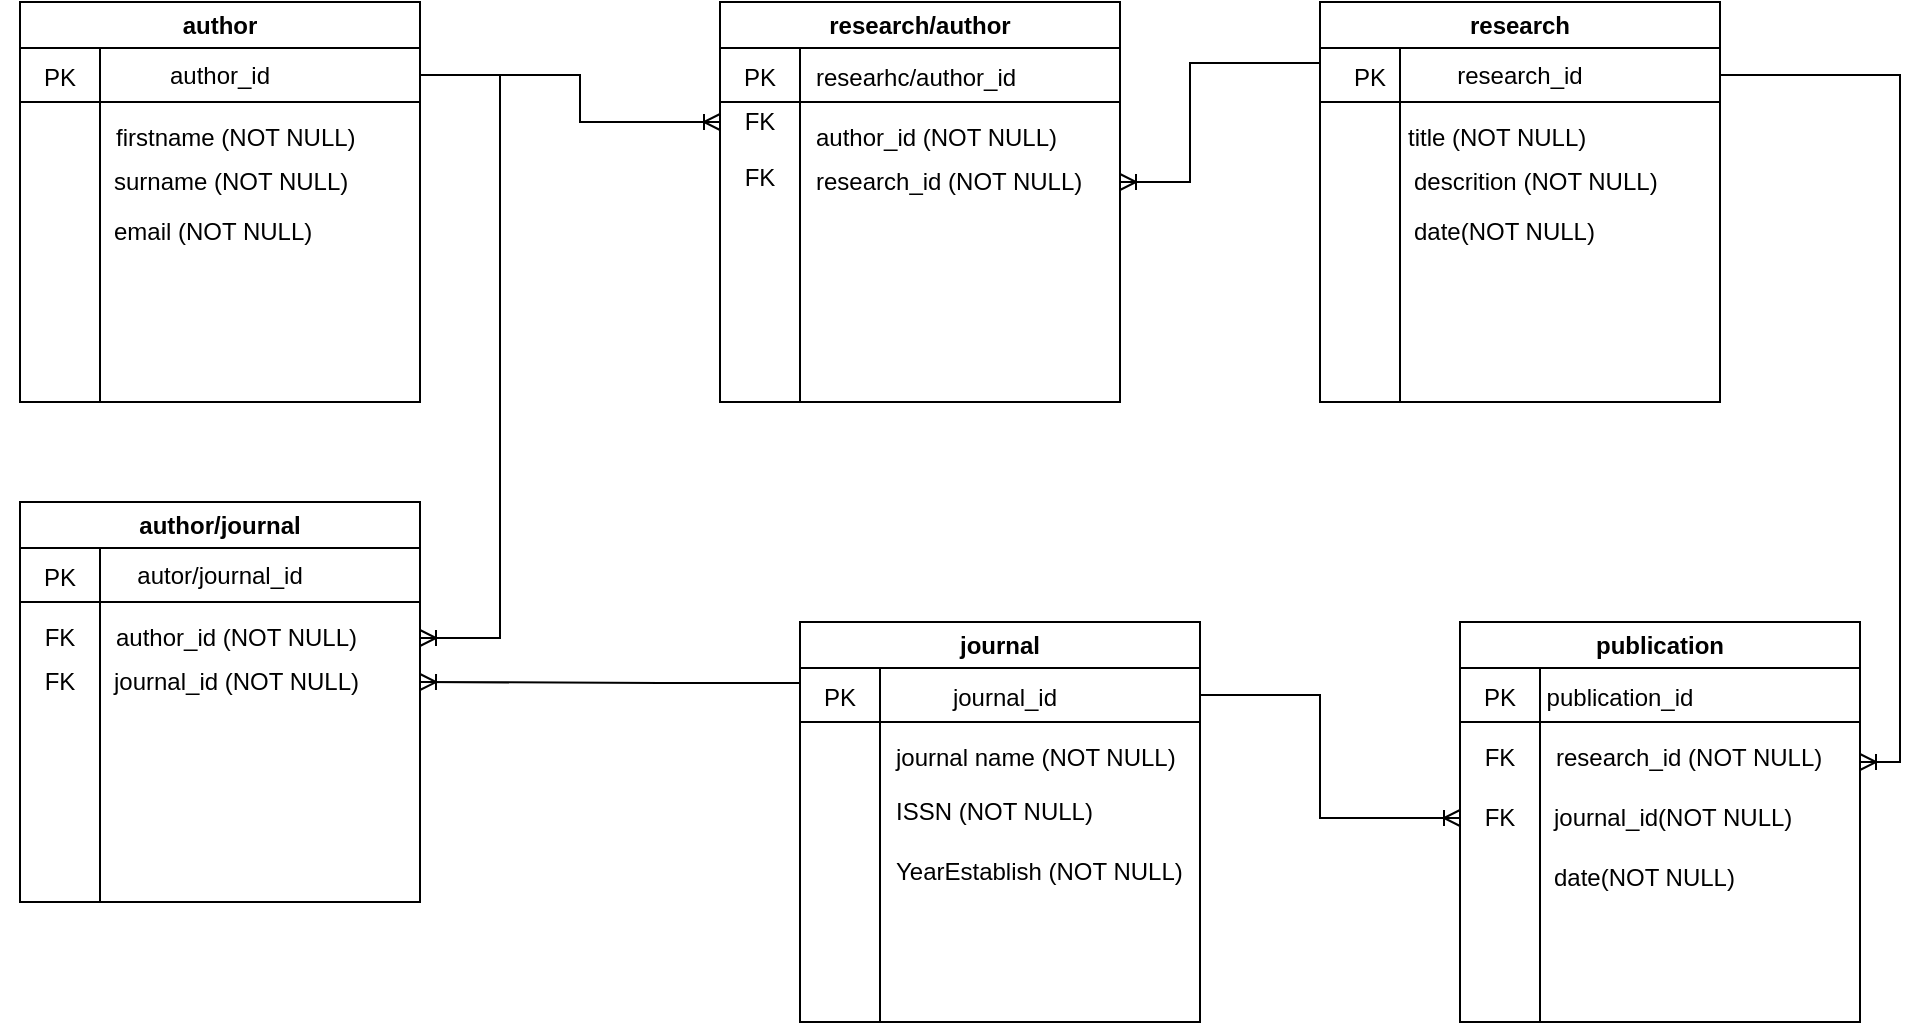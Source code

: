<mxfile version="24.8.2">
  <diagram name="Page-1" id="dSGyD1wzsmgGo0dMCQRR">
    <mxGraphModel dx="1195" dy="692" grid="1" gridSize="10" guides="1" tooltips="1" connect="1" arrows="1" fold="1" page="1" pageScale="1" pageWidth="1169" pageHeight="827" math="0" shadow="0">
      <root>
        <mxCell id="0" />
        <mxCell id="1" parent="0" />
        <mxCell id="rdbbEUeV5dIYCpDkVzWQ-1" value="author" style="swimlane;whiteSpace=wrap;html=1;" parent="1" vertex="1">
          <mxGeometry x="50" y="30" width="200" height="200" as="geometry" />
        </mxCell>
        <mxCell id="LovLC7l2qMn9VrOVw8My-13" value="" style="rounded=0;whiteSpace=wrap;html=1;" parent="rdbbEUeV5dIYCpDkVzWQ-1" vertex="1">
          <mxGeometry y="23" width="40" height="177" as="geometry" />
        </mxCell>
        <mxCell id="LovLC7l2qMn9VrOVw8My-10" value="author_id" style="rounded=0;whiteSpace=wrap;html=1;fillColor=none;" parent="rdbbEUeV5dIYCpDkVzWQ-1" vertex="1">
          <mxGeometry y="23" width="200" height="27" as="geometry" />
        </mxCell>
        <mxCell id="LovLC7l2qMn9VrOVw8My-11" value="PK" style="text;html=1;strokeColor=none;fillColor=none;align=center;verticalAlign=middle;whiteSpace=wrap;rounded=0;" parent="rdbbEUeV5dIYCpDkVzWQ-1" vertex="1">
          <mxGeometry x="-10" y="23" width="60" height="30" as="geometry" />
        </mxCell>
        <mxCell id="LovLC7l2qMn9VrOVw8My-14" value="firstname (NOT NULL)" style="text;html=1;strokeColor=none;fillColor=none;align=left;verticalAlign=middle;whiteSpace=wrap;rounded=0;" parent="rdbbEUeV5dIYCpDkVzWQ-1" vertex="1">
          <mxGeometry x="46" y="53" width="154" height="30" as="geometry" />
        </mxCell>
        <mxCell id="LovLC7l2qMn9VrOVw8My-15" value="surname (NOT NULL)" style="text;html=1;strokeColor=none;fillColor=none;align=left;verticalAlign=middle;whiteSpace=wrap;rounded=0;" parent="rdbbEUeV5dIYCpDkVzWQ-1" vertex="1">
          <mxGeometry x="45" y="75" width="148" height="30" as="geometry" />
        </mxCell>
        <mxCell id="LovLC7l2qMn9VrOVw8My-18" value="email (NOT NULL)" style="text;html=1;strokeColor=none;fillColor=none;align=left;verticalAlign=middle;whiteSpace=wrap;rounded=0;" parent="rdbbEUeV5dIYCpDkVzWQ-1" vertex="1">
          <mxGeometry x="45" y="99.5" width="148" height="30" as="geometry" />
        </mxCell>
        <mxCell id="LovLC7l2qMn9VrOVw8My-32" value="author/journal" style="swimlane;whiteSpace=wrap;html=1;startSize=23;" parent="1" vertex="1">
          <mxGeometry x="50" y="280" width="200" height="200" as="geometry" />
        </mxCell>
        <mxCell id="LovLC7l2qMn9VrOVw8My-33" value="" style="rounded=0;whiteSpace=wrap;html=1;" parent="LovLC7l2qMn9VrOVw8My-32" vertex="1">
          <mxGeometry y="23" width="40" height="177" as="geometry" />
        </mxCell>
        <mxCell id="LovLC7l2qMn9VrOVw8My-34" value="" style="rounded=0;whiteSpace=wrap;html=1;fillColor=none;" parent="LovLC7l2qMn9VrOVw8My-32" vertex="1">
          <mxGeometry y="23" width="200" height="27" as="geometry" />
        </mxCell>
        <mxCell id="LovLC7l2qMn9VrOVw8My-35" value="PK" style="text;html=1;strokeColor=none;fillColor=none;align=center;verticalAlign=middle;whiteSpace=wrap;rounded=0;" parent="LovLC7l2qMn9VrOVw8My-32" vertex="1">
          <mxGeometry x="-10" y="23" width="60" height="30" as="geometry" />
        </mxCell>
        <mxCell id="LovLC7l2qMn9VrOVw8My-36" value="author_id (NOT NULL)" style="text;html=1;strokeColor=none;fillColor=none;align=left;verticalAlign=middle;whiteSpace=wrap;rounded=0;" parent="LovLC7l2qMn9VrOVw8My-32" vertex="1">
          <mxGeometry x="46" y="53" width="154" height="30" as="geometry" />
        </mxCell>
        <mxCell id="LovLC7l2qMn9VrOVw8My-37" value="journal_id (NOT NULL)" style="text;html=1;strokeColor=none;fillColor=none;align=left;verticalAlign=middle;whiteSpace=wrap;rounded=0;" parent="LovLC7l2qMn9VrOVw8My-32" vertex="1">
          <mxGeometry x="45" y="75" width="148" height="30" as="geometry" />
        </mxCell>
        <mxCell id="LovLC7l2qMn9VrOVw8My-41" value="autor/journal_id" style="text;html=1;strokeColor=none;fillColor=none;align=center;verticalAlign=middle;whiteSpace=wrap;rounded=0;" parent="LovLC7l2qMn9VrOVw8My-32" vertex="1">
          <mxGeometry x="70" y="21.5" width="60" height="30" as="geometry" />
        </mxCell>
        <mxCell id="DERjTZmSamUKE-Ba1D91-2" value="FK" style="text;html=1;strokeColor=none;fillColor=none;align=center;verticalAlign=middle;whiteSpace=wrap;rounded=0;" vertex="1" parent="LovLC7l2qMn9VrOVw8My-32">
          <mxGeometry y="53" width="40" height="30" as="geometry" />
        </mxCell>
        <mxCell id="DERjTZmSamUKE-Ba1D91-3" value="FK" style="text;html=1;strokeColor=none;fillColor=none;align=center;verticalAlign=middle;whiteSpace=wrap;rounded=0;" vertex="1" parent="LovLC7l2qMn9VrOVw8My-32">
          <mxGeometry y="75" width="40" height="30" as="geometry" />
        </mxCell>
        <mxCell id="LovLC7l2qMn9VrOVw8My-44" value="" style="fontSize=12;html=1;endArrow=ERoneToMany;rounded=0;edgeStyle=elbowEdgeStyle;exitX=0;exitY=0.25;exitDx=0;exitDy=0;" parent="1" edge="1" source="DERjTZmSamUKE-Ba1D91-9">
          <mxGeometry width="100" height="100" relative="1" as="geometry">
            <mxPoint x="585" y="477" as="sourcePoint" />
            <mxPoint x="600" y="120" as="targetPoint" />
            <Array as="points">
              <mxPoint x="635" y="372" />
            </Array>
          </mxGeometry>
        </mxCell>
        <mxCell id="LovLC7l2qMn9VrOVw8My-45" value="research/author" style="swimlane;whiteSpace=wrap;html=1;startSize=23;" parent="1" vertex="1">
          <mxGeometry x="400" y="30" width="200" height="200" as="geometry" />
        </mxCell>
        <mxCell id="LovLC7l2qMn9VrOVw8My-46" value="" style="rounded=0;whiteSpace=wrap;html=1;" parent="LovLC7l2qMn9VrOVw8My-45" vertex="1">
          <mxGeometry y="23" width="40" height="177" as="geometry" />
        </mxCell>
        <mxCell id="LovLC7l2qMn9VrOVw8My-47" value="" style="rounded=0;whiteSpace=wrap;html=1;fillColor=none;" parent="LovLC7l2qMn9VrOVw8My-45" vertex="1">
          <mxGeometry y="23" width="200" height="27" as="geometry" />
        </mxCell>
        <mxCell id="LovLC7l2qMn9VrOVw8My-48" value="PK" style="text;html=1;strokeColor=none;fillColor=none;align=center;verticalAlign=middle;whiteSpace=wrap;rounded=0;" parent="LovLC7l2qMn9VrOVw8My-45" vertex="1">
          <mxGeometry y="23" width="40" height="30" as="geometry" />
        </mxCell>
        <mxCell id="LovLC7l2qMn9VrOVw8My-49" value="author_id (NOT NULL)" style="text;html=1;strokeColor=none;fillColor=none;align=left;verticalAlign=middle;whiteSpace=wrap;rounded=0;" parent="LovLC7l2qMn9VrOVw8My-45" vertex="1">
          <mxGeometry x="46" y="53" width="134" height="30" as="geometry" />
        </mxCell>
        <mxCell id="LovLC7l2qMn9VrOVw8My-52" value="researhc/author_id" style="text;html=1;strokeColor=none;fillColor=none;align=left;verticalAlign=middle;whiteSpace=wrap;rounded=0;" parent="LovLC7l2qMn9VrOVw8My-45" vertex="1">
          <mxGeometry x="46" y="23" width="60" height="30" as="geometry" />
        </mxCell>
        <mxCell id="LovLC7l2qMn9VrOVw8My-50" value="research_id (NOT NULL)" style="text;html=1;strokeColor=none;fillColor=none;align=left;verticalAlign=middle;whiteSpace=wrap;rounded=0;" parent="LovLC7l2qMn9VrOVw8My-45" vertex="1">
          <mxGeometry x="46" y="75" width="148" height="30" as="geometry" />
        </mxCell>
        <mxCell id="DERjTZmSamUKE-Ba1D91-4" value="FK" style="text;html=1;strokeColor=none;fillColor=none;align=center;verticalAlign=middle;whiteSpace=wrap;rounded=0;" vertex="1" parent="LovLC7l2qMn9VrOVw8My-45">
          <mxGeometry y="45" width="40" height="30" as="geometry" />
        </mxCell>
        <mxCell id="DERjTZmSamUKE-Ba1D91-5" value="FK" style="text;html=1;strokeColor=none;fillColor=none;align=center;verticalAlign=middle;whiteSpace=wrap;rounded=0;" vertex="1" parent="LovLC7l2qMn9VrOVw8My-45">
          <mxGeometry y="75" width="40" height="25" as="geometry" />
        </mxCell>
        <mxCell id="LovLC7l2qMn9VrOVw8My-54" value="" style="edgeStyle=elbowEdgeStyle;fontSize=12;html=1;endArrow=ERoneToMany;rounded=0;entryX=0;entryY=0.5;entryDx=0;entryDy=0;exitX=1;exitY=0.5;exitDx=0;exitDy=0;" parent="1" source="LovLC7l2qMn9VrOVw8My-10" edge="1" target="DERjTZmSamUKE-Ba1D91-4">
          <mxGeometry width="100" height="100" relative="1" as="geometry">
            <mxPoint x="510" y="290" as="sourcePoint" />
            <mxPoint x="330" y="342" as="targetPoint" />
            <Array as="points">
              <mxPoint x="330" y="90" />
              <mxPoint x="450" y="352" />
            </Array>
          </mxGeometry>
        </mxCell>
        <mxCell id="LovLC7l2qMn9VrOVw8My-55" value="publication" style="swimlane;whiteSpace=wrap;html=1;" parent="1" vertex="1">
          <mxGeometry x="770" y="340" width="200" height="200" as="geometry" />
        </mxCell>
        <mxCell id="LovLC7l2qMn9VrOVw8My-56" value="" style="rounded=0;whiteSpace=wrap;html=1;" parent="LovLC7l2qMn9VrOVw8My-55" vertex="1">
          <mxGeometry y="23" width="40" height="177" as="geometry" />
        </mxCell>
        <mxCell id="LovLC7l2qMn9VrOVw8My-57" value="" style="rounded=0;whiteSpace=wrap;html=1;fillColor=none;" parent="LovLC7l2qMn9VrOVw8My-55" vertex="1">
          <mxGeometry y="23" width="200" height="27" as="geometry" />
        </mxCell>
        <mxCell id="LovLC7l2qMn9VrOVw8My-58" value="PK" style="text;html=1;strokeColor=none;fillColor=none;align=center;verticalAlign=middle;whiteSpace=wrap;rounded=0;" parent="LovLC7l2qMn9VrOVw8My-55" vertex="1">
          <mxGeometry x="-10" y="23" width="60" height="30" as="geometry" />
        </mxCell>
        <mxCell id="LovLC7l2qMn9VrOVw8My-59" value="research_id (NOT NULL)" style="text;html=1;strokeColor=none;fillColor=none;align=left;verticalAlign=middle;whiteSpace=wrap;rounded=0;" parent="LovLC7l2qMn9VrOVw8My-55" vertex="1">
          <mxGeometry x="46" y="53" width="144" height="30" as="geometry" />
        </mxCell>
        <mxCell id="LovLC7l2qMn9VrOVw8My-60" value="journal_id(NOT NULL)" style="text;html=1;strokeColor=none;fillColor=none;align=left;verticalAlign=middle;whiteSpace=wrap;rounded=0;" parent="LovLC7l2qMn9VrOVw8My-55" vertex="1">
          <mxGeometry x="45" y="83" width="148" height="30" as="geometry" />
        </mxCell>
        <mxCell id="LovLC7l2qMn9VrOVw8My-62" value="date(NOT NULL)" style="text;html=1;strokeColor=none;fillColor=none;align=left;verticalAlign=middle;whiteSpace=wrap;rounded=0;" parent="LovLC7l2qMn9VrOVw8My-55" vertex="1">
          <mxGeometry x="45" y="113" width="148" height="30" as="geometry" />
        </mxCell>
        <mxCell id="LovLC7l2qMn9VrOVw8My-64" value="FK" style="text;html=1;strokeColor=none;fillColor=none;align=center;verticalAlign=middle;whiteSpace=wrap;rounded=0;" parent="LovLC7l2qMn9VrOVw8My-55" vertex="1">
          <mxGeometry y="53" width="40" height="30" as="geometry" />
        </mxCell>
        <mxCell id="LovLC7l2qMn9VrOVw8My-65" value="publication_id" style="text;html=1;strokeColor=none;fillColor=none;align=center;verticalAlign=middle;whiteSpace=wrap;rounded=0;" parent="LovLC7l2qMn9VrOVw8My-55" vertex="1">
          <mxGeometry x="40" y="23" width="80" height="30" as="geometry" />
        </mxCell>
        <mxCell id="DERjTZmSamUKE-Ba1D91-14" value="FK" style="text;html=1;strokeColor=none;fillColor=none;align=center;verticalAlign=middle;whiteSpace=wrap;rounded=0;" vertex="1" parent="LovLC7l2qMn9VrOVw8My-55">
          <mxGeometry y="83" width="40" height="30" as="geometry" />
        </mxCell>
        <mxCell id="LovLC7l2qMn9VrOVw8My-67" value="journal" style="swimlane;whiteSpace=wrap;html=1;" parent="1" vertex="1">
          <mxGeometry x="440" y="340" width="200" height="200" as="geometry" />
        </mxCell>
        <mxCell id="LovLC7l2qMn9VrOVw8My-68" value="" style="rounded=0;whiteSpace=wrap;html=1;" parent="LovLC7l2qMn9VrOVw8My-67" vertex="1">
          <mxGeometry y="23" width="40" height="177" as="geometry" />
        </mxCell>
        <mxCell id="LovLC7l2qMn9VrOVw8My-69" value="" style="rounded=0;whiteSpace=wrap;html=1;fillColor=none;" parent="LovLC7l2qMn9VrOVw8My-67" vertex="1">
          <mxGeometry y="23" width="200" height="27" as="geometry" />
        </mxCell>
        <mxCell id="LovLC7l2qMn9VrOVw8My-70" value="PK" style="text;html=1;strokeColor=none;fillColor=none;align=center;verticalAlign=middle;whiteSpace=wrap;rounded=0;" parent="LovLC7l2qMn9VrOVw8My-67" vertex="1">
          <mxGeometry y="23" width="40" height="30" as="geometry" />
        </mxCell>
        <mxCell id="LovLC7l2qMn9VrOVw8My-71" value="journal name (NOT NULL)" style="text;html=1;strokeColor=none;fillColor=none;align=left;verticalAlign=middle;whiteSpace=wrap;rounded=0;" parent="LovLC7l2qMn9VrOVw8My-67" vertex="1">
          <mxGeometry x="46" y="53" width="144" height="30" as="geometry" />
        </mxCell>
        <mxCell id="LovLC7l2qMn9VrOVw8My-76" value="journal_id" style="text;html=1;strokeColor=none;fillColor=none;align=center;verticalAlign=middle;whiteSpace=wrap;rounded=0;" parent="LovLC7l2qMn9VrOVw8My-67" vertex="1">
          <mxGeometry x="43" y="23" width="119" height="30" as="geometry" />
        </mxCell>
        <mxCell id="LovLC7l2qMn9VrOVw8My-77" value="ISSN (NOT NULL)" style="text;html=1;strokeColor=none;fillColor=none;align=left;verticalAlign=middle;whiteSpace=wrap;rounded=0;" parent="LovLC7l2qMn9VrOVw8My-67" vertex="1">
          <mxGeometry x="46" y="80" width="154" height="30" as="geometry" />
        </mxCell>
        <mxCell id="LovLC7l2qMn9VrOVw8My-78" value="YearEstablish (NOT NULL)" style="text;html=1;strokeColor=none;fillColor=none;align=left;verticalAlign=middle;whiteSpace=wrap;rounded=0;" parent="LovLC7l2qMn9VrOVw8My-67" vertex="1">
          <mxGeometry x="46" y="110" width="154" height="30" as="geometry" />
        </mxCell>
        <mxCell id="LovLC7l2qMn9VrOVw8My-79" value="" style="edgeStyle=elbowEdgeStyle;fontSize=12;html=1;endArrow=ERoneToMany;rounded=0;exitX=0;exitY=0.25;exitDx=0;exitDy=0;" parent="1" source="LovLC7l2qMn9VrOVw8My-70" edge="1">
          <mxGeometry width="100" height="100" relative="1" as="geometry">
            <mxPoint x="420" y="340" as="sourcePoint" />
            <mxPoint x="250" y="370" as="targetPoint" />
            <Array as="points">
              <mxPoint x="370" y="490" />
              <mxPoint x="330" y="310" />
            </Array>
          </mxGeometry>
        </mxCell>
        <mxCell id="LovLC7l2qMn9VrOVw8My-80" value="" style="edgeStyle=elbowEdgeStyle;fontSize=12;html=1;endArrow=ERoneToMany;rounded=0;exitX=1;exitY=0.5;exitDx=0;exitDy=0;entryX=1;entryY=0.5;entryDx=0;entryDy=0;" parent="1" source="LovLC7l2qMn9VrOVw8My-10" edge="1" target="LovLC7l2qMn9VrOVw8My-36">
          <mxGeometry width="100" height="100" relative="1" as="geometry">
            <mxPoint x="290" y="120" as="sourcePoint" />
            <mxPoint x="370" y="396.75" as="targetPoint" />
            <Array as="points">
              <mxPoint x="290" y="200" />
              <mxPoint x="420" y="266.75" />
            </Array>
          </mxGeometry>
        </mxCell>
        <mxCell id="DERjTZmSamUKE-Ba1D91-6" value="research" style="swimlane;whiteSpace=wrap;html=1;" vertex="1" parent="1">
          <mxGeometry x="700" y="30" width="200" height="200" as="geometry" />
        </mxCell>
        <mxCell id="DERjTZmSamUKE-Ba1D91-7" value="" style="rounded=0;whiteSpace=wrap;html=1;" vertex="1" parent="DERjTZmSamUKE-Ba1D91-6">
          <mxGeometry y="23" width="40" height="177" as="geometry" />
        </mxCell>
        <mxCell id="DERjTZmSamUKE-Ba1D91-8" value="research_id" style="rounded=0;whiteSpace=wrap;html=1;fillColor=none;" vertex="1" parent="DERjTZmSamUKE-Ba1D91-6">
          <mxGeometry y="23" width="200" height="27" as="geometry" />
        </mxCell>
        <mxCell id="DERjTZmSamUKE-Ba1D91-9" value="PK" style="text;html=1;strokeColor=none;fillColor=none;align=center;verticalAlign=middle;whiteSpace=wrap;rounded=0;" vertex="1" parent="DERjTZmSamUKE-Ba1D91-6">
          <mxGeometry y="23" width="50" height="30" as="geometry" />
        </mxCell>
        <mxCell id="DERjTZmSamUKE-Ba1D91-10" value="title (NOT NULL)" style="text;html=1;strokeColor=none;fillColor=none;align=left;verticalAlign=middle;whiteSpace=wrap;rounded=0;" vertex="1" parent="DERjTZmSamUKE-Ba1D91-6">
          <mxGeometry x="42" y="53" width="154" height="30" as="geometry" />
        </mxCell>
        <mxCell id="DERjTZmSamUKE-Ba1D91-11" value="descrition (NOT NULL)" style="text;html=1;strokeColor=none;fillColor=none;align=left;verticalAlign=middle;whiteSpace=wrap;rounded=0;" vertex="1" parent="DERjTZmSamUKE-Ba1D91-6">
          <mxGeometry x="45" y="75" width="148" height="30" as="geometry" />
        </mxCell>
        <mxCell id="DERjTZmSamUKE-Ba1D91-12" value="date(NOT NULL)" style="text;html=1;strokeColor=none;fillColor=none;align=left;verticalAlign=middle;whiteSpace=wrap;rounded=0;" vertex="1" parent="DERjTZmSamUKE-Ba1D91-6">
          <mxGeometry x="45" y="99.5" width="148" height="30" as="geometry" />
        </mxCell>
        <mxCell id="DERjTZmSamUKE-Ba1D91-15" value="" style="edgeStyle=elbowEdgeStyle;fontSize=12;html=1;endArrow=ERoneToMany;rounded=0;exitX=1;exitY=0.5;exitDx=0;exitDy=0;" edge="1" parent="1" source="DERjTZmSamUKE-Ba1D91-8">
          <mxGeometry width="100" height="100" relative="1" as="geometry">
            <mxPoint x="650" y="290" as="sourcePoint" />
            <mxPoint x="970" y="410" as="targetPoint" />
            <Array as="points">
              <mxPoint x="990" y="220" />
              <mxPoint x="560" y="260" />
            </Array>
          </mxGeometry>
        </mxCell>
        <mxCell id="DERjTZmSamUKE-Ba1D91-16" value="" style="edgeStyle=elbowEdgeStyle;fontSize=12;html=1;endArrow=ERoneToMany;rounded=0;entryX=0;entryY=0.5;entryDx=0;entryDy=0;exitX=1;exitY=0.5;exitDx=0;exitDy=0;" edge="1" parent="1" source="LovLC7l2qMn9VrOVw8My-69" target="DERjTZmSamUKE-Ba1D91-14">
          <mxGeometry width="100" height="100" relative="1" as="geometry">
            <mxPoint x="410" y="250" as="sourcePoint" />
            <mxPoint x="310" y="310" as="targetPoint" />
            <Array as="points">
              <mxPoint x="700" y="410" />
              <mxPoint x="320" y="220" />
            </Array>
          </mxGeometry>
        </mxCell>
      </root>
    </mxGraphModel>
  </diagram>
</mxfile>
